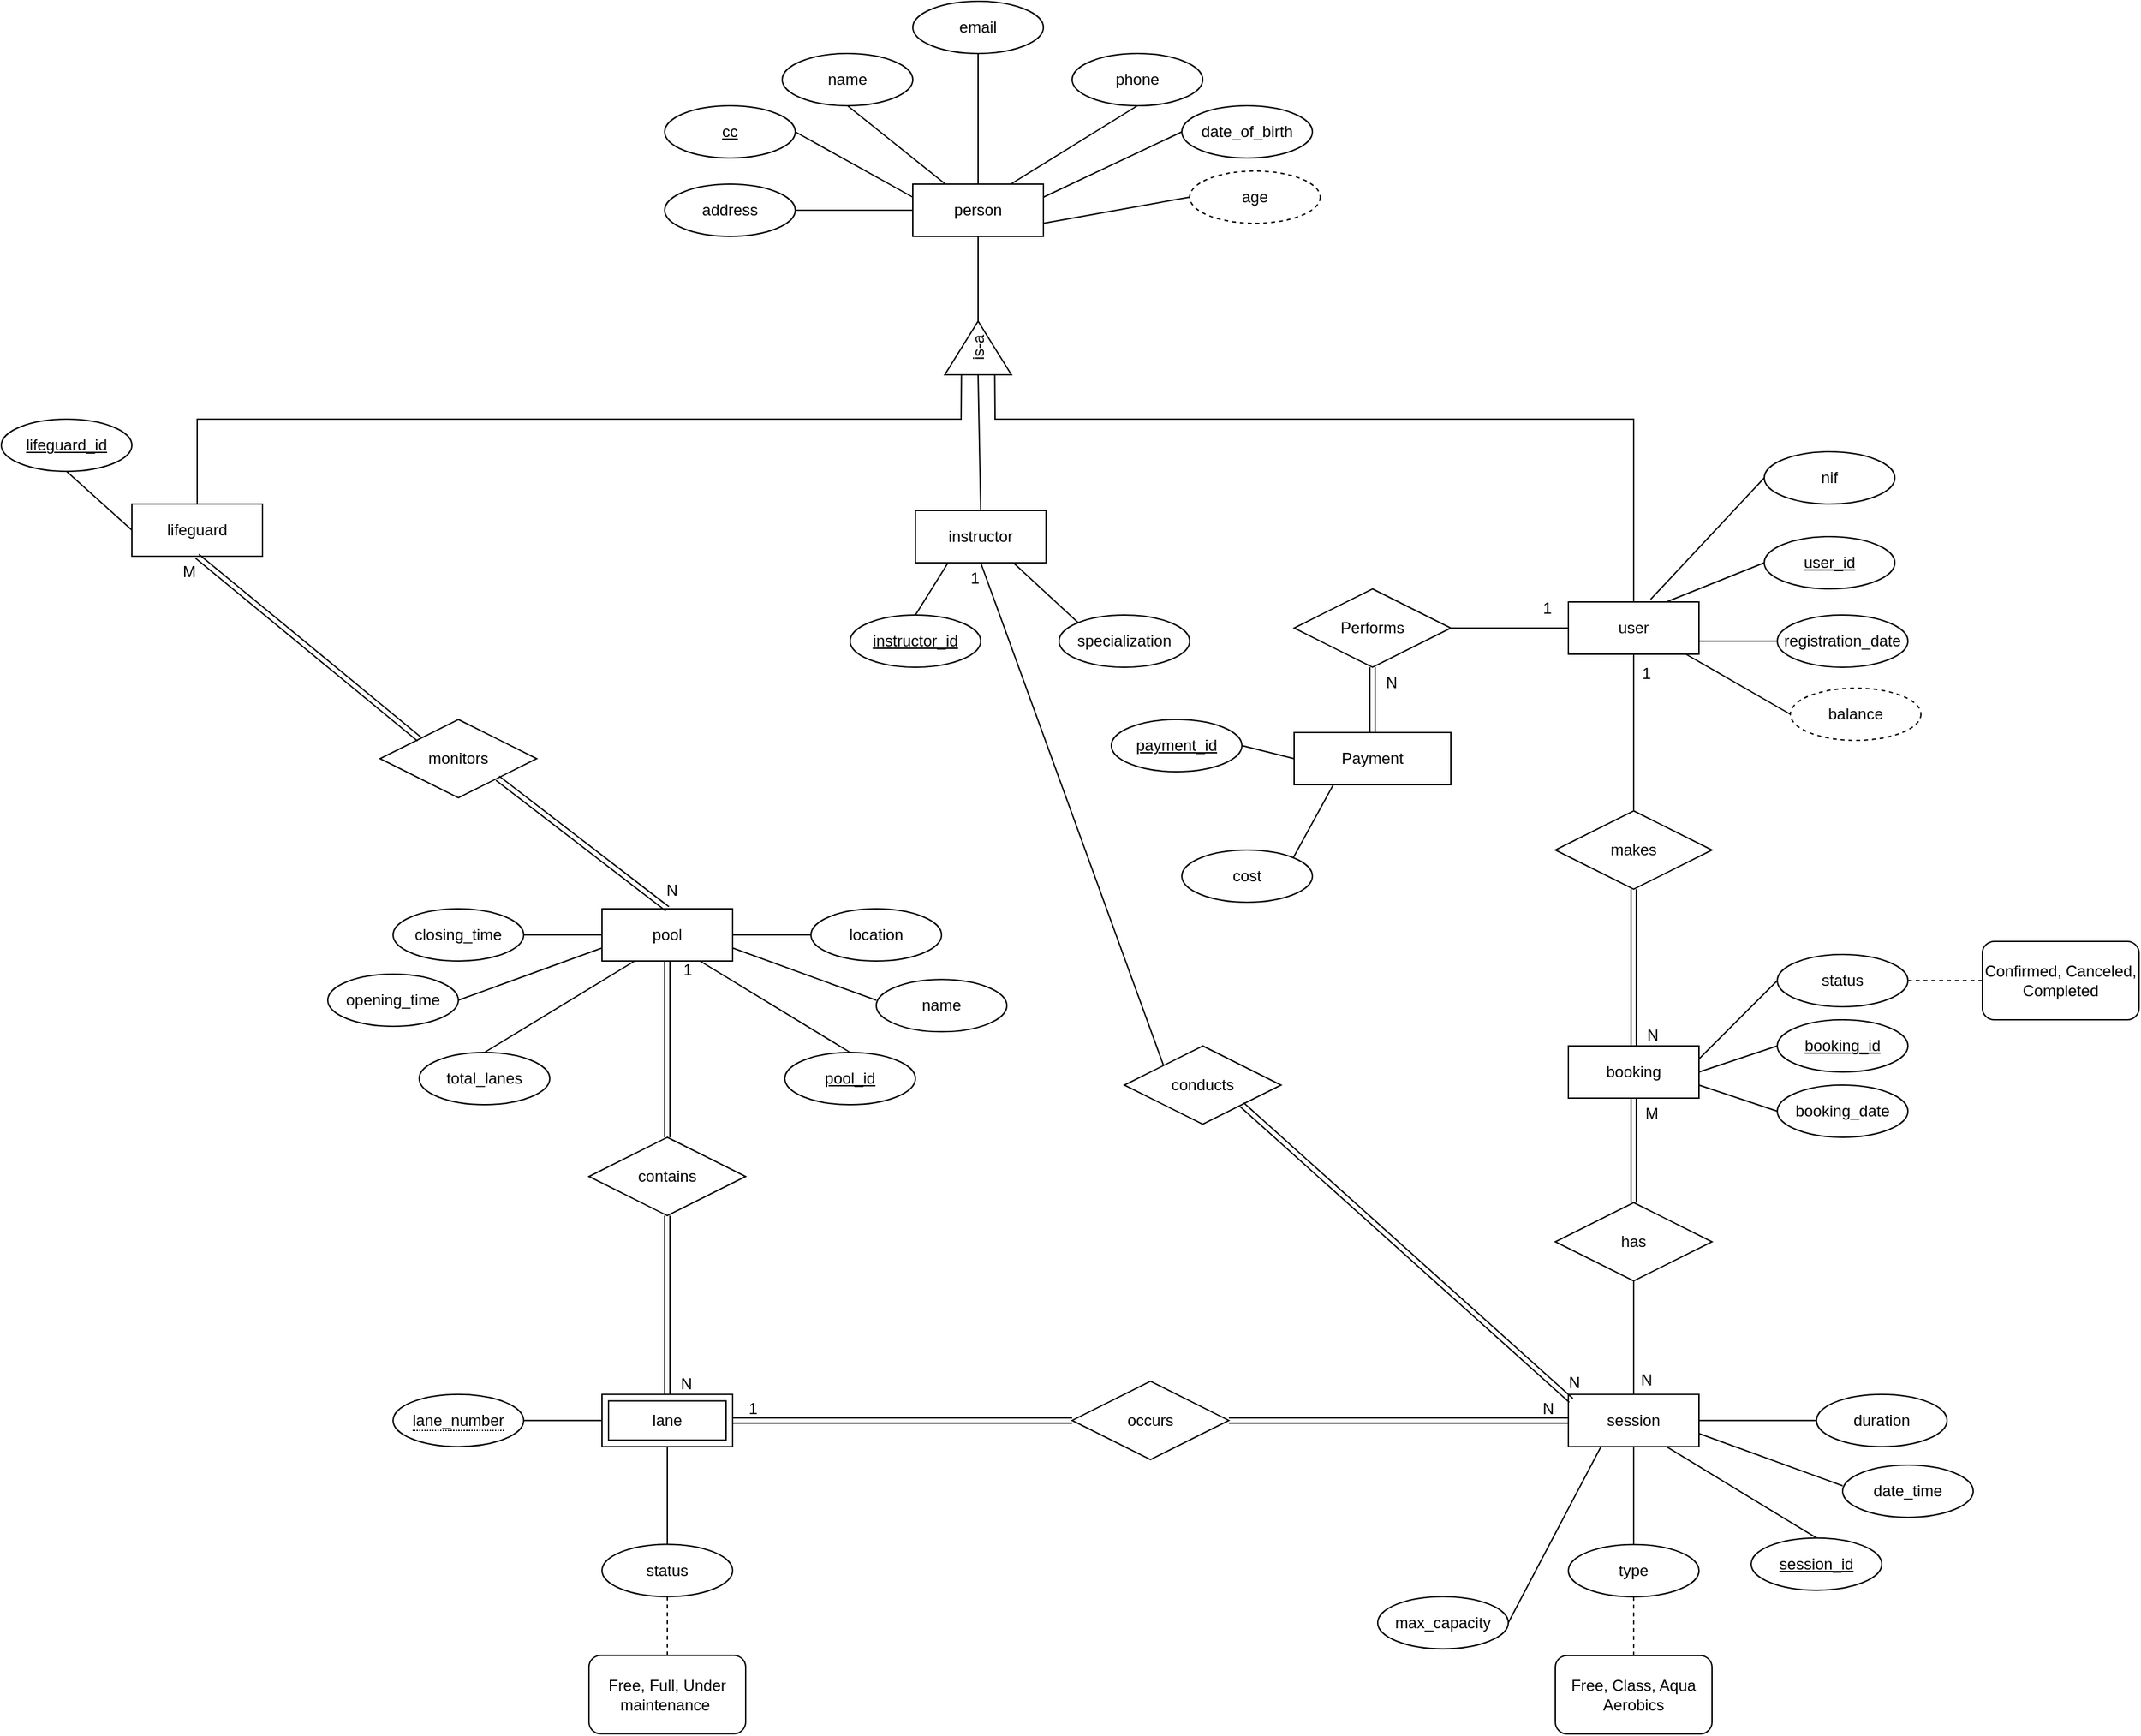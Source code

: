 <mxfile version="26.2.4">
  <diagram name="Page-1" id="Q00dSQYoOIo-OqPkkaeh">
    <mxGraphModel dx="1935" dy="1787" grid="1" gridSize="10" guides="1" tooltips="1" connect="1" arrows="1" fold="1" page="1" pageScale="1" pageWidth="827" pageHeight="1169" math="0" shadow="0">
      <root>
        <mxCell id="0" />
        <mxCell id="1" parent="0" />
        <mxCell id="Ih_CoEJuA9EiDlVNxRPU-4" value="balance" style="ellipse;whiteSpace=wrap;html=1;align=center;dashed=1;" parent="1" vertex="1">
          <mxGeometry x="680" y="246" width="100" height="40" as="geometry" />
        </mxCell>
        <mxCell id="9OvoRHuQcotsG7hngp5x-1" value="user" style="whiteSpace=wrap;html=1;align=center;" parent="1" vertex="1">
          <mxGeometry x="510" y="180" width="100" height="40" as="geometry" />
        </mxCell>
        <mxCell id="9OvoRHuQcotsG7hngp5x-2" value="user_id" style="ellipse;whiteSpace=wrap;html=1;align=center;fontStyle=4;" parent="1" vertex="1">
          <mxGeometry x="660" y="130" width="100" height="40" as="geometry" />
        </mxCell>
        <mxCell id="9OvoRHuQcotsG7hngp5x-9" value="registration_date" style="ellipse;whiteSpace=wrap;html=1;align=center;" parent="1" vertex="1">
          <mxGeometry x="670" y="190" width="100" height="40" as="geometry" />
        </mxCell>
        <mxCell id="9OvoRHuQcotsG7hngp5x-15" value="" style="endArrow=none;html=1;rounded=0;exitX=1;exitY=0.75;exitDx=0;exitDy=0;entryX=0;entryY=0.5;entryDx=0;entryDy=0;" parent="1" source="9OvoRHuQcotsG7hngp5x-1" target="9OvoRHuQcotsG7hngp5x-9" edge="1">
          <mxGeometry width="50" height="50" relative="1" as="geometry">
            <mxPoint x="650" y="240" as="sourcePoint" />
            <mxPoint x="680" y="230" as="targetPoint" />
          </mxGeometry>
        </mxCell>
        <mxCell id="9OvoRHuQcotsG7hngp5x-18" value="" style="endArrow=none;html=1;rounded=0;entryX=0;entryY=0.5;entryDx=0;entryDy=0;exitX=0.75;exitY=0;exitDx=0;exitDy=0;" parent="1" source="9OvoRHuQcotsG7hngp5x-1" target="9OvoRHuQcotsG7hngp5x-2" edge="1">
          <mxGeometry width="50" height="50" relative="1" as="geometry">
            <mxPoint x="510" y="215" as="sourcePoint" />
            <mxPoint x="710" y="260" as="targetPoint" />
          </mxGeometry>
        </mxCell>
        <mxCell id="9OvoRHuQcotsG7hngp5x-20" value="session" style="whiteSpace=wrap;html=1;align=center;" parent="1" vertex="1">
          <mxGeometry x="510" y="786.86" width="100" height="40" as="geometry" />
        </mxCell>
        <mxCell id="9OvoRHuQcotsG7hngp5x-21" value="date_time" style="ellipse;whiteSpace=wrap;html=1;align=center;" parent="1" vertex="1">
          <mxGeometry x="720" y="841" width="100" height="40" as="geometry" />
        </mxCell>
        <mxCell id="9OvoRHuQcotsG7hngp5x-22" value="session_id" style="ellipse;whiteSpace=wrap;html=1;align=center;fontStyle=4;" parent="1" vertex="1">
          <mxGeometry x="650" y="896.86" width="100" height="40" as="geometry" />
        </mxCell>
        <mxCell id="9OvoRHuQcotsG7hngp5x-23" value="type" style="ellipse;whiteSpace=wrap;html=1;align=center;" parent="1" vertex="1">
          <mxGeometry x="510" y="901.86" width="100" height="40" as="geometry" />
        </mxCell>
        <mxCell id="9OvoRHuQcotsG7hngp5x-24" value="" style="endArrow=none;dashed=1;html=1;rounded=0;exitX=0.5;exitY=1;exitDx=0;exitDy=0;entryX=0.5;entryY=0;entryDx=0;entryDy=0;" parent="1" source="9OvoRHuQcotsG7hngp5x-23" target="9OvoRHuQcotsG7hngp5x-25" edge="1">
          <mxGeometry width="50" height="50" relative="1" as="geometry">
            <mxPoint x="780" y="676.86" as="sourcePoint" />
            <mxPoint x="690" y="906.86" as="targetPoint" />
          </mxGeometry>
        </mxCell>
        <mxCell id="9OvoRHuQcotsG7hngp5x-25" value="Free, Class, Aqua Aerobics" style="rounded=1;whiteSpace=wrap;html=1;" parent="1" vertex="1">
          <mxGeometry x="500" y="986.86" width="120" height="60" as="geometry" />
        </mxCell>
        <mxCell id="9OvoRHuQcotsG7hngp5x-26" value="max_capacity" style="ellipse;whiteSpace=wrap;html=1;align=center;" parent="1" vertex="1">
          <mxGeometry x="364" y="941.72" width="100" height="40" as="geometry" />
        </mxCell>
        <mxCell id="9OvoRHuQcotsG7hngp5x-32" value="" style="endArrow=none;html=1;rounded=0;exitX=0;exitY=0.5;exitDx=0;exitDy=0;entryX=1;entryY=0.75;entryDx=0;entryDy=0;" parent="1" target="9OvoRHuQcotsG7hngp5x-20" edge="1">
          <mxGeometry width="50" height="50" relative="1" as="geometry">
            <mxPoint x="720" y="856.86" as="sourcePoint" />
            <mxPoint x="640" y="806.86" as="targetPoint" />
          </mxGeometry>
        </mxCell>
        <mxCell id="9OvoRHuQcotsG7hngp5x-33" value="" style="endArrow=none;html=1;rounded=0;exitX=0.5;exitY=0;exitDx=0;exitDy=0;entryX=0.75;entryY=1;entryDx=0;entryDy=0;" parent="1" source="9OvoRHuQcotsG7hngp5x-22" target="9OvoRHuQcotsG7hngp5x-20" edge="1">
          <mxGeometry width="50" height="50" relative="1" as="geometry">
            <mxPoint x="680" y="776.86" as="sourcePoint" />
            <mxPoint x="615" y="816.86" as="targetPoint" />
          </mxGeometry>
        </mxCell>
        <mxCell id="9OvoRHuQcotsG7hngp5x-34" value="" style="endArrow=none;html=1;rounded=0;exitX=0.5;exitY=0;exitDx=0;exitDy=0;entryX=0.5;entryY=1;entryDx=0;entryDy=0;" parent="1" source="9OvoRHuQcotsG7hngp5x-23" target="9OvoRHuQcotsG7hngp5x-20" edge="1">
          <mxGeometry width="50" height="50" relative="1" as="geometry">
            <mxPoint x="690" y="786.86" as="sourcePoint" />
            <mxPoint x="625" y="826.86" as="targetPoint" />
          </mxGeometry>
        </mxCell>
        <mxCell id="9OvoRHuQcotsG7hngp5x-35" value="" style="endArrow=none;html=1;rounded=0;exitX=1;exitY=0.5;exitDx=0;exitDy=0;entryX=0.25;entryY=1;entryDx=0;entryDy=0;" parent="1" source="9OvoRHuQcotsG7hngp5x-26" target="9OvoRHuQcotsG7hngp5x-20" edge="1">
          <mxGeometry width="50" height="50" relative="1" as="geometry">
            <mxPoint x="700" y="796.86" as="sourcePoint" />
            <mxPoint x="530" y="820" as="targetPoint" />
          </mxGeometry>
        </mxCell>
        <mxCell id="9OvoRHuQcotsG7hngp5x-40" value="duration" style="ellipse;whiteSpace=wrap;html=1;align=center;" parent="1" vertex="1">
          <mxGeometry x="700" y="786.86" width="100" height="40" as="geometry" />
        </mxCell>
        <mxCell id="9OvoRHuQcotsG7hngp5x-42" value="" style="endArrow=none;html=1;rounded=0;exitX=1;exitY=0.5;exitDx=0;exitDy=0;entryX=0;entryY=0.5;entryDx=0;entryDy=0;" parent="1" source="9OvoRHuQcotsG7hngp5x-20" target="9OvoRHuQcotsG7hngp5x-40" edge="1">
          <mxGeometry width="50" height="50" relative="1" as="geometry">
            <mxPoint x="680" y="956.86" as="sourcePoint" />
            <mxPoint x="435.355" y="751.002" as="targetPoint" />
          </mxGeometry>
        </mxCell>
        <mxCell id="9OvoRHuQcotsG7hngp5x-43" value="has" style="shape=rhombus;perimeter=rhombusPerimeter;whiteSpace=wrap;html=1;align=center;" parent="1" vertex="1">
          <mxGeometry x="500" y="640" width="120" height="60" as="geometry" />
        </mxCell>
        <mxCell id="9OvoRHuQcotsG7hngp5x-51" value="N" style="text;strokeColor=none;align=center;fillColor=none;html=1;verticalAlign=middle;whiteSpace=wrap;rounded=0;" parent="1" vertex="1">
          <mxGeometry x="540" y="761" width="60" height="30" as="geometry" />
        </mxCell>
        <mxCell id="9OvoRHuQcotsG7hngp5x-53" value="booking" style="whiteSpace=wrap;html=1;align=center;" parent="1" vertex="1">
          <mxGeometry x="510" y="520" width="100" height="40" as="geometry" />
        </mxCell>
        <mxCell id="9OvoRHuQcotsG7hngp5x-54" value="booking_id" style="ellipse;whiteSpace=wrap;html=1;align=center;fontStyle=4;" parent="1" vertex="1">
          <mxGeometry x="670" y="500" width="100" height="40" as="geometry" />
        </mxCell>
        <mxCell id="9OvoRHuQcotsG7hngp5x-55" value="status" style="ellipse;whiteSpace=wrap;html=1;align=center;" parent="1" vertex="1">
          <mxGeometry x="670" y="450" width="100" height="40" as="geometry" />
        </mxCell>
        <mxCell id="9OvoRHuQcotsG7hngp5x-60" value="booking_date" style="ellipse;whiteSpace=wrap;html=1;align=center;" parent="1" vertex="1">
          <mxGeometry x="670" y="550" width="100" height="40" as="geometry" />
        </mxCell>
        <mxCell id="9OvoRHuQcotsG7hngp5x-67" value="" style="endArrow=none;html=1;rounded=0;exitX=1;exitY=0.25;exitDx=0;exitDy=0;entryX=0;entryY=0.5;entryDx=0;entryDy=0;" parent="1" source="9OvoRHuQcotsG7hngp5x-53" target="9OvoRHuQcotsG7hngp5x-55" edge="1">
          <mxGeometry width="50" height="50" relative="1" as="geometry">
            <mxPoint x="660" y="590" as="sourcePoint" />
            <mxPoint x="690" y="580" as="targetPoint" />
          </mxGeometry>
        </mxCell>
        <mxCell id="9OvoRHuQcotsG7hngp5x-68" value="" style="endArrow=none;html=1;rounded=0;exitX=1;exitY=0.75;exitDx=0;exitDy=0;entryX=0;entryY=0.5;entryDx=0;entryDy=0;" parent="1" source="9OvoRHuQcotsG7hngp5x-53" target="9OvoRHuQcotsG7hngp5x-60" edge="1">
          <mxGeometry width="50" height="50" relative="1" as="geometry">
            <mxPoint x="670" y="600" as="sourcePoint" />
            <mxPoint x="700" y="590" as="targetPoint" />
          </mxGeometry>
        </mxCell>
        <mxCell id="9OvoRHuQcotsG7hngp5x-69" value="" style="endArrow=none;html=1;rounded=0;entryX=0;entryY=0.5;entryDx=0;entryDy=0;exitX=1;exitY=0.5;exitDx=0;exitDy=0;" parent="1" source="9OvoRHuQcotsG7hngp5x-53" target="9OvoRHuQcotsG7hngp5x-54" edge="1">
          <mxGeometry width="50" height="50" relative="1" as="geometry">
            <mxPoint x="610" y="530" as="sourcePoint" />
            <mxPoint x="710" y="600" as="targetPoint" />
          </mxGeometry>
        </mxCell>
        <mxCell id="9OvoRHuQcotsG7hngp5x-72" value="makes" style="shape=rhombus;perimeter=rhombusPerimeter;whiteSpace=wrap;html=1;align=center;" parent="1" vertex="1">
          <mxGeometry x="500" y="340" width="120" height="60" as="geometry" />
        </mxCell>
        <mxCell id="9OvoRHuQcotsG7hngp5x-74" value="" style="endArrow=none;html=1;rounded=0;entryX=0.5;entryY=1;entryDx=0;entryDy=0;exitX=0.5;exitY=0;exitDx=0;exitDy=0;" parent="1" source="9OvoRHuQcotsG7hngp5x-72" target="9OvoRHuQcotsG7hngp5x-1" edge="1">
          <mxGeometry relative="1" as="geometry">
            <mxPoint x="580" y="330" as="sourcePoint" />
            <mxPoint x="559.58" y="220" as="targetPoint" />
          </mxGeometry>
        </mxCell>
        <mxCell id="9OvoRHuQcotsG7hngp5x-78" value="" style="shape=link;html=1;rounded=0;entryX=0.5;entryY=0;entryDx=0;entryDy=0;exitX=0.5;exitY=1;exitDx=0;exitDy=0;" parent="1" source="9OvoRHuQcotsG7hngp5x-72" target="9OvoRHuQcotsG7hngp5x-53" edge="1">
          <mxGeometry relative="1" as="geometry">
            <mxPoint x="460" y="330" as="sourcePoint" />
            <mxPoint x="620" y="330" as="targetPoint" />
          </mxGeometry>
        </mxCell>
        <mxCell id="9OvoRHuQcotsG7hngp5x-79" value="N" style="resizable=0;html=1;whiteSpace=wrap;align=right;verticalAlign=bottom;" parent="9OvoRHuQcotsG7hngp5x-78" connectable="0" vertex="1">
          <mxGeometry x="1" relative="1" as="geometry">
            <mxPoint x="20" as="offset" />
          </mxGeometry>
        </mxCell>
        <mxCell id="9OvoRHuQcotsG7hngp5x-80" value="" style="resizable=0;html=1;whiteSpace=wrap;align=right;verticalAlign=bottom;direction=south;" parent="1" connectable="0" vertex="1">
          <mxGeometry x="580" y="490" as="geometry">
            <mxPoint x="-7" y="-254" as="offset" />
          </mxGeometry>
        </mxCell>
        <mxCell id="9OvoRHuQcotsG7hngp5x-81" value="" style="endArrow=none;html=1;rounded=0;entryX=0.5;entryY=1;entryDx=0;entryDy=0;exitX=0.5;exitY=0;exitDx=0;exitDy=0;" parent="1" source="9OvoRHuQcotsG7hngp5x-20" target="9OvoRHuQcotsG7hngp5x-43" edge="1">
          <mxGeometry relative="1" as="geometry">
            <mxPoint x="560" y="781" as="sourcePoint" />
            <mxPoint x="580" y="710" as="targetPoint" />
          </mxGeometry>
        </mxCell>
        <mxCell id="9OvoRHuQcotsG7hngp5x-82" value="1" style="text;strokeColor=none;align=center;fillColor=none;html=1;verticalAlign=middle;whiteSpace=wrap;rounded=0;" parent="1" vertex="1">
          <mxGeometry x="540" y="220" width="60" height="30" as="geometry" />
        </mxCell>
        <mxCell id="9OvoRHuQcotsG7hngp5x-85" value="" style="shape=link;html=1;rounded=0;entryX=0.5;entryY=1;entryDx=0;entryDy=0;exitX=0.5;exitY=0;exitDx=0;exitDy=0;" parent="1" source="9OvoRHuQcotsG7hngp5x-43" target="9OvoRHuQcotsG7hngp5x-53" edge="1">
          <mxGeometry relative="1" as="geometry">
            <mxPoint x="460" y="600" as="sourcePoint" />
            <mxPoint x="620" y="600" as="targetPoint" />
          </mxGeometry>
        </mxCell>
        <mxCell id="9OvoRHuQcotsG7hngp5x-86" value="M" style="resizable=0;html=1;whiteSpace=wrap;align=right;verticalAlign=bottom;" parent="9OvoRHuQcotsG7hngp5x-85" connectable="0" vertex="1">
          <mxGeometry x="1" relative="1" as="geometry">
            <mxPoint x="20" y="20" as="offset" />
          </mxGeometry>
        </mxCell>
        <mxCell id="9OvoRHuQcotsG7hngp5x-87" value="pool" style="whiteSpace=wrap;html=1;align=center;" parent="1" vertex="1">
          <mxGeometry x="-230" y="415" width="100" height="40" as="geometry" />
        </mxCell>
        <mxCell id="9OvoRHuQcotsG7hngp5x-88" value="name" style="ellipse;whiteSpace=wrap;html=1;align=center;" parent="1" vertex="1">
          <mxGeometry x="-20" y="469.14" width="100" height="40" as="geometry" />
        </mxCell>
        <mxCell id="9OvoRHuQcotsG7hngp5x-89" value="pool_id" style="ellipse;whiteSpace=wrap;html=1;align=center;fontStyle=4;" parent="1" vertex="1">
          <mxGeometry x="-90" y="525" width="100" height="40" as="geometry" />
        </mxCell>
        <mxCell id="9OvoRHuQcotsG7hngp5x-93" value="total_lanes" style="ellipse;whiteSpace=wrap;html=1;align=center;" parent="1" vertex="1">
          <mxGeometry x="-370" y="525" width="100" height="40" as="geometry" />
        </mxCell>
        <mxCell id="9OvoRHuQcotsG7hngp5x-94" value="opening_time" style="ellipse;whiteSpace=wrap;html=1;align=center;" parent="1" vertex="1">
          <mxGeometry x="-440" y="465" width="100" height="40" as="geometry" />
        </mxCell>
        <mxCell id="9OvoRHuQcotsG7hngp5x-95" value="closing_time" style="ellipse;whiteSpace=wrap;html=1;align=center;" parent="1" vertex="1">
          <mxGeometry x="-390" y="415" width="100" height="40" as="geometry" />
        </mxCell>
        <mxCell id="9OvoRHuQcotsG7hngp5x-96" value="location" style="ellipse;whiteSpace=wrap;html=1;align=center;" parent="1" vertex="1">
          <mxGeometry x="-70" y="415" width="100" height="40" as="geometry" />
        </mxCell>
        <mxCell id="9OvoRHuQcotsG7hngp5x-97" value="" style="endArrow=none;html=1;rounded=0;exitX=0;exitY=0.5;exitDx=0;exitDy=0;entryX=1;entryY=0.5;entryDx=0;entryDy=0;" parent="1" source="9OvoRHuQcotsG7hngp5x-96" target="9OvoRHuQcotsG7hngp5x-87" edge="1">
          <mxGeometry width="50" height="50" relative="1" as="geometry">
            <mxPoint x="40" y="405" as="sourcePoint" />
            <mxPoint x="90" y="355" as="targetPoint" />
          </mxGeometry>
        </mxCell>
        <mxCell id="9OvoRHuQcotsG7hngp5x-98" value="" style="endArrow=none;html=1;rounded=0;exitX=1;exitY=0.5;exitDx=0;exitDy=0;entryX=0;entryY=0.5;entryDx=0;entryDy=0;" parent="1" source="9OvoRHuQcotsG7hngp5x-95" target="9OvoRHuQcotsG7hngp5x-87" edge="1">
          <mxGeometry width="50" height="50" relative="1" as="geometry">
            <mxPoint x="-80" y="385" as="sourcePoint" />
            <mxPoint x="-145" y="425" as="targetPoint" />
          </mxGeometry>
        </mxCell>
        <mxCell id="9OvoRHuQcotsG7hngp5x-99" value="" style="endArrow=none;html=1;rounded=0;exitX=0;exitY=0.5;exitDx=0;exitDy=0;entryX=1;entryY=0.75;entryDx=0;entryDy=0;" parent="1" target="9OvoRHuQcotsG7hngp5x-87" edge="1">
          <mxGeometry width="50" height="50" relative="1" as="geometry">
            <mxPoint x="-20" y="485" as="sourcePoint" />
            <mxPoint x="-100" y="435" as="targetPoint" />
          </mxGeometry>
        </mxCell>
        <mxCell id="9OvoRHuQcotsG7hngp5x-100" value="" style="endArrow=none;html=1;rounded=0;exitX=0.5;exitY=0;exitDx=0;exitDy=0;entryX=0.75;entryY=1;entryDx=0;entryDy=0;" parent="1" source="9OvoRHuQcotsG7hngp5x-89" target="9OvoRHuQcotsG7hngp5x-87" edge="1">
          <mxGeometry width="50" height="50" relative="1" as="geometry">
            <mxPoint x="-60" y="405" as="sourcePoint" />
            <mxPoint x="-125" y="445" as="targetPoint" />
          </mxGeometry>
        </mxCell>
        <mxCell id="9OvoRHuQcotsG7hngp5x-102" value="" style="endArrow=none;html=1;rounded=0;exitX=0.5;exitY=0;exitDx=0;exitDy=0;entryX=0.25;entryY=1;entryDx=0;entryDy=0;" parent="1" source="9OvoRHuQcotsG7hngp5x-93" target="9OvoRHuQcotsG7hngp5x-87" edge="1">
          <mxGeometry width="50" height="50" relative="1" as="geometry">
            <mxPoint x="-40" y="425" as="sourcePoint" />
            <mxPoint x="-105" y="465" as="targetPoint" />
          </mxGeometry>
        </mxCell>
        <mxCell id="9OvoRHuQcotsG7hngp5x-103" value="" style="endArrow=none;html=1;rounded=0;exitX=1;exitY=0.5;exitDx=0;exitDy=0;entryX=0;entryY=0.75;entryDx=0;entryDy=0;" parent="1" source="9OvoRHuQcotsG7hngp5x-94" target="9OvoRHuQcotsG7hngp5x-87" edge="1">
          <mxGeometry width="50" height="50" relative="1" as="geometry">
            <mxPoint x="-30" y="435" as="sourcePoint" />
            <mxPoint x="-230" y="455" as="targetPoint" />
          </mxGeometry>
        </mxCell>
        <mxCell id="9OvoRHuQcotsG7hngp5x-115" value="" style="endArrow=none;html=1;rounded=0;entryX=0;entryY=0.5;entryDx=0;entryDy=0;exitX=1;exitY=0.5;exitDx=0;exitDy=0;" parent="1" source="9OvoRHuQcotsG7hngp5x-237" target="9OvoRHuQcotsG7hngp5x-136" edge="1">
          <mxGeometry width="50" height="50" relative="1" as="geometry">
            <mxPoint x="-290" y="806.86" as="sourcePoint" />
            <mxPoint x="-230.0" y="806.86" as="targetPoint" />
          </mxGeometry>
        </mxCell>
        <mxCell id="9OvoRHuQcotsG7hngp5x-122" value="status" style="ellipse;whiteSpace=wrap;html=1;align=center;" parent="1" vertex="1">
          <mxGeometry x="-230" y="901.72" width="100" height="40" as="geometry" />
        </mxCell>
        <mxCell id="9OvoRHuQcotsG7hngp5x-123" value="" style="endArrow=none;dashed=1;html=1;rounded=0;exitX=0.5;exitY=1;exitDx=0;exitDy=0;entryX=0.5;entryY=0;entryDx=0;entryDy=0;" parent="1" source="9OvoRHuQcotsG7hngp5x-122" target="9OvoRHuQcotsG7hngp5x-124" edge="1">
          <mxGeometry width="50" height="50" relative="1" as="geometry">
            <mxPoint x="40" y="676.72" as="sourcePoint" />
            <mxPoint x="-50" y="906.72" as="targetPoint" />
          </mxGeometry>
        </mxCell>
        <mxCell id="9OvoRHuQcotsG7hngp5x-124" value="Free, Full, Under maintenance&amp;nbsp;" style="rounded=1;whiteSpace=wrap;html=1;" parent="1" vertex="1">
          <mxGeometry x="-240" y="986.72" width="120" height="60" as="geometry" />
        </mxCell>
        <mxCell id="9OvoRHuQcotsG7hngp5x-125" value="" style="endArrow=none;html=1;rounded=0;exitX=0.5;exitY=0;exitDx=0;exitDy=0;entryX=0.5;entryY=1;entryDx=0;entryDy=0;" parent="1" source="9OvoRHuQcotsG7hngp5x-122" target="9OvoRHuQcotsG7hngp5x-136" edge="1">
          <mxGeometry width="50" height="50" relative="1" as="geometry">
            <mxPoint x="-50" y="786.72" as="sourcePoint" />
            <mxPoint x="-180" y="826.86" as="targetPoint" />
          </mxGeometry>
        </mxCell>
        <mxCell id="9OvoRHuQcotsG7hngp5x-127" value="occurs" style="shape=rhombus;perimeter=rhombusPerimeter;whiteSpace=wrap;html=1;align=center;" parent="1" vertex="1">
          <mxGeometry x="130" y="776.86" width="120" height="60" as="geometry" />
        </mxCell>
        <mxCell id="9OvoRHuQcotsG7hngp5x-128" value="" style="shape=link;html=1;rounded=0;entryX=0;entryY=0.5;entryDx=0;entryDy=0;exitX=1;exitY=0.5;exitDx=0;exitDy=0;" parent="1" source="9OvoRHuQcotsG7hngp5x-127" target="9OvoRHuQcotsG7hngp5x-20" edge="1">
          <mxGeometry relative="1" as="geometry">
            <mxPoint x="280" y="806.44" as="sourcePoint" />
            <mxPoint x="440" y="806.44" as="targetPoint" />
          </mxGeometry>
        </mxCell>
        <mxCell id="9OvoRHuQcotsG7hngp5x-129" value="N" style="resizable=0;html=1;whiteSpace=wrap;align=right;verticalAlign=bottom;" parent="9OvoRHuQcotsG7hngp5x-128" connectable="0" vertex="1">
          <mxGeometry x="1" relative="1" as="geometry">
            <mxPoint x="-10" as="offset" />
          </mxGeometry>
        </mxCell>
        <mxCell id="9OvoRHuQcotsG7hngp5x-133" value="" style="shape=link;html=1;rounded=0;exitX=0;exitY=0.5;exitDx=0;exitDy=0;entryX=1;entryY=0.5;entryDx=0;entryDy=0;" parent="1" source="9OvoRHuQcotsG7hngp5x-127" target="9OvoRHuQcotsG7hngp5x-136" edge="1">
          <mxGeometry relative="1" as="geometry">
            <mxPoint x="130" y="760" as="sourcePoint" />
            <mxPoint x="-130" y="807" as="targetPoint" />
          </mxGeometry>
        </mxCell>
        <mxCell id="9OvoRHuQcotsG7hngp5x-134" value="1" style="resizable=0;html=1;whiteSpace=wrap;align=right;verticalAlign=bottom;" parent="9OvoRHuQcotsG7hngp5x-133" connectable="0" vertex="1">
          <mxGeometry x="1" relative="1" as="geometry">
            <mxPoint x="20" as="offset" />
          </mxGeometry>
        </mxCell>
        <mxCell id="9OvoRHuQcotsG7hngp5x-135" value="contains" style="shape=rhombus;perimeter=rhombusPerimeter;whiteSpace=wrap;html=1;align=center;" parent="1" vertex="1">
          <mxGeometry x="-240" y="590" width="120" height="60" as="geometry" />
        </mxCell>
        <mxCell id="9OvoRHuQcotsG7hngp5x-136" value="lane" style="shape=ext;margin=3;double=1;whiteSpace=wrap;html=1;align=center;" parent="1" vertex="1">
          <mxGeometry x="-230" y="786.86" width="100" height="40" as="geometry" />
        </mxCell>
        <mxCell id="9OvoRHuQcotsG7hngp5x-139" value="" style="shape=link;html=1;rounded=0;entryX=0.5;entryY=0;entryDx=0;entryDy=0;exitX=0.5;exitY=1;exitDx=0;exitDy=0;" parent="1" source="9OvoRHuQcotsG7hngp5x-135" target="9OvoRHuQcotsG7hngp5x-136" edge="1">
          <mxGeometry relative="1" as="geometry">
            <mxPoint x="-180" y="660" as="sourcePoint" />
            <mxPoint x="-20" y="660" as="targetPoint" />
          </mxGeometry>
        </mxCell>
        <mxCell id="9OvoRHuQcotsG7hngp5x-140" value="N" style="resizable=0;html=1;whiteSpace=wrap;align=right;verticalAlign=bottom;" parent="9OvoRHuQcotsG7hngp5x-139" connectable="0" vertex="1">
          <mxGeometry x="1" relative="1" as="geometry">
            <mxPoint x="20" as="offset" />
          </mxGeometry>
        </mxCell>
        <mxCell id="9OvoRHuQcotsG7hngp5x-143" value="" style="shape=link;html=1;rounded=0;exitX=0.5;exitY=0;exitDx=0;exitDy=0;entryX=0.5;entryY=1;entryDx=0;entryDy=0;" parent="1" source="9OvoRHuQcotsG7hngp5x-135" target="9OvoRHuQcotsG7hngp5x-87" edge="1">
          <mxGeometry relative="1" as="geometry">
            <mxPoint x="-180" y="660" as="sourcePoint" />
            <mxPoint x="-20" y="660" as="targetPoint" />
          </mxGeometry>
        </mxCell>
        <mxCell id="9OvoRHuQcotsG7hngp5x-144" value="1" style="resizable=0;html=1;whiteSpace=wrap;align=right;verticalAlign=bottom;" parent="9OvoRHuQcotsG7hngp5x-143" connectable="0" vertex="1">
          <mxGeometry x="1" relative="1" as="geometry">
            <mxPoint x="20" y="15" as="offset" />
          </mxGeometry>
        </mxCell>
        <mxCell id="9OvoRHuQcotsG7hngp5x-163" value="instructor" style="whiteSpace=wrap;html=1;align=center;" parent="1" vertex="1">
          <mxGeometry x="10" y="110" width="100" height="40" as="geometry" />
        </mxCell>
        <mxCell id="9OvoRHuQcotsG7hngp5x-164" value="instructor_id" style="ellipse;whiteSpace=wrap;html=1;align=center;fontStyle=4;" parent="1" vertex="1">
          <mxGeometry x="-40" y="190" width="100" height="40" as="geometry" />
        </mxCell>
        <mxCell id="9OvoRHuQcotsG7hngp5x-171" value="specialization" style="ellipse;whiteSpace=wrap;html=1;align=center;" parent="1" vertex="1">
          <mxGeometry x="120" y="190" width="100" height="40" as="geometry" />
        </mxCell>
        <mxCell id="9OvoRHuQcotsG7hngp5x-176" value="" style="endArrow=none;html=1;rounded=0;exitX=0.75;exitY=1;exitDx=0;exitDy=0;entryX=0;entryY=0;entryDx=0;entryDy=0;" parent="1" source="9OvoRHuQcotsG7hngp5x-163" target="9OvoRHuQcotsG7hngp5x-171" edge="1">
          <mxGeometry width="50" height="50" relative="1" as="geometry">
            <mxPoint x="60" y="150" as="sourcePoint" />
            <mxPoint x="210" y="230" as="targetPoint" />
          </mxGeometry>
        </mxCell>
        <mxCell id="9OvoRHuQcotsG7hngp5x-179" value="" style="endArrow=none;html=1;rounded=0;entryX=0.5;entryY=0;entryDx=0;entryDy=0;exitX=0.25;exitY=1;exitDx=0;exitDy=0;" parent="1" source="9OvoRHuQcotsG7hngp5x-163" target="9OvoRHuQcotsG7hngp5x-164" edge="1">
          <mxGeometry width="50" height="50" relative="1" as="geometry">
            <mxPoint x="10" y="145" as="sourcePoint" />
            <mxPoint x="210" y="190" as="targetPoint" />
          </mxGeometry>
        </mxCell>
        <mxCell id="9OvoRHuQcotsG7hngp5x-181" value="conducts" style="shape=rhombus;perimeter=rhombusPerimeter;whiteSpace=wrap;html=1;align=center;" parent="1" vertex="1">
          <mxGeometry x="170" y="520" width="120" height="60" as="geometry" />
        </mxCell>
        <mxCell id="9OvoRHuQcotsG7hngp5x-182" value="" style="shape=link;html=1;rounded=0;entryX=0.021;entryY=0.116;entryDx=0;entryDy=0;exitX=1;exitY=1;exitDx=0;exitDy=0;entryPerimeter=0;" parent="1" source="9OvoRHuQcotsG7hngp5x-181" target="9OvoRHuQcotsG7hngp5x-20" edge="1">
          <mxGeometry relative="1" as="geometry">
            <mxPoint x="140" y="1040" as="sourcePoint" />
            <mxPoint x="300" y="1040" as="targetPoint" />
          </mxGeometry>
        </mxCell>
        <mxCell id="9OvoRHuQcotsG7hngp5x-183" value="N" style="resizable=0;html=1;whiteSpace=wrap;align=right;verticalAlign=bottom;" parent="9OvoRHuQcotsG7hngp5x-182" connectable="0" vertex="1">
          <mxGeometry x="1" relative="1" as="geometry">
            <mxPoint x="8" y="-5" as="offset" />
          </mxGeometry>
        </mxCell>
        <mxCell id="9OvoRHuQcotsG7hngp5x-188" value="lifeguard" style="whiteSpace=wrap;html=1;align=center;" parent="1" vertex="1">
          <mxGeometry x="-590" y="105" width="100" height="40" as="geometry" />
        </mxCell>
        <mxCell id="9OvoRHuQcotsG7hngp5x-189" value="lifeguard_id" style="ellipse;whiteSpace=wrap;html=1;align=center;fontStyle=4;" parent="1" vertex="1">
          <mxGeometry x="-690" y="40" width="100" height="40" as="geometry" />
        </mxCell>
        <mxCell id="9OvoRHuQcotsG7hngp5x-202" value="" style="endArrow=none;html=1;rounded=0;entryX=0.5;entryY=1;entryDx=0;entryDy=0;exitX=0;exitY=0.5;exitDx=0;exitDy=0;" parent="1" source="9OvoRHuQcotsG7hngp5x-188" target="9OvoRHuQcotsG7hngp5x-189" edge="1">
          <mxGeometry width="50" height="50" relative="1" as="geometry">
            <mxPoint x="-610" y="140" as="sourcePoint" />
            <mxPoint x="-390" y="185" as="targetPoint" />
          </mxGeometry>
        </mxCell>
        <mxCell id="9OvoRHuQcotsG7hngp5x-204" value="monitors" style="shape=rhombus;perimeter=rhombusPerimeter;whiteSpace=wrap;html=1;align=center;" parent="1" vertex="1">
          <mxGeometry x="-400" y="270" width="120" height="60" as="geometry" />
        </mxCell>
        <mxCell id="9OvoRHuQcotsG7hngp5x-208" value="" style="shape=link;html=1;rounded=0;entryX=0.5;entryY=0;entryDx=0;entryDy=0;exitX=1;exitY=1;exitDx=0;exitDy=0;" parent="1" source="9OvoRHuQcotsG7hngp5x-204" target="9OvoRHuQcotsG7hngp5x-87" edge="1">
          <mxGeometry relative="1" as="geometry">
            <mxPoint x="-220" y="310" as="sourcePoint" />
            <mxPoint x="-180" y="400" as="targetPoint" />
          </mxGeometry>
        </mxCell>
        <mxCell id="9OvoRHuQcotsG7hngp5x-209" value="N" style="resizable=0;html=1;whiteSpace=wrap;align=right;verticalAlign=bottom;" parent="9OvoRHuQcotsG7hngp5x-208" connectable="0" vertex="1">
          <mxGeometry x="1" relative="1" as="geometry">
            <mxPoint x="10" y="-5" as="offset" />
          </mxGeometry>
        </mxCell>
        <mxCell id="9OvoRHuQcotsG7hngp5x-210" value="" style="shape=link;html=1;rounded=0;entryX=0.5;entryY=1;entryDx=0;entryDy=0;exitX=0;exitY=0;exitDx=0;exitDy=0;" parent="1" source="9OvoRHuQcotsG7hngp5x-204" target="9OvoRHuQcotsG7hngp5x-188" edge="1">
          <mxGeometry relative="1" as="geometry">
            <mxPoint x="-530" y="215" as="sourcePoint" />
            <mxPoint x="-400" y="315" as="targetPoint" />
          </mxGeometry>
        </mxCell>
        <mxCell id="9OvoRHuQcotsG7hngp5x-211" value="M" style="resizable=0;html=1;whiteSpace=wrap;align=right;verticalAlign=bottom;" parent="9OvoRHuQcotsG7hngp5x-210" connectable="0" vertex="1">
          <mxGeometry x="1" relative="1" as="geometry">
            <mxPoint y="20" as="offset" />
          </mxGeometry>
        </mxCell>
        <mxCell id="9OvoRHuQcotsG7hngp5x-212" value="person" style="whiteSpace=wrap;html=1;align=center;" parent="1" vertex="1">
          <mxGeometry x="8" y="-140" width="100" height="40" as="geometry" />
        </mxCell>
        <mxCell id="9OvoRHuQcotsG7hngp5x-213" value="cc" style="ellipse;whiteSpace=wrap;html=1;align=center;fontStyle=4;" parent="1" vertex="1">
          <mxGeometry x="-182" y="-200" width="100" height="40" as="geometry" />
        </mxCell>
        <mxCell id="9OvoRHuQcotsG7hngp5x-214" value="name" style="ellipse;whiteSpace=wrap;html=1;align=center;" parent="1" vertex="1">
          <mxGeometry x="-92" y="-240" width="100" height="40" as="geometry" />
        </mxCell>
        <mxCell id="9OvoRHuQcotsG7hngp5x-215" value="email" style="ellipse;whiteSpace=wrap;html=1;align=center;" parent="1" vertex="1">
          <mxGeometry x="8" y="-280" width="100" height="40" as="geometry" />
        </mxCell>
        <mxCell id="9OvoRHuQcotsG7hngp5x-216" value="phone" style="ellipse;whiteSpace=wrap;html=1;align=center;" parent="1" vertex="1">
          <mxGeometry x="130" y="-240" width="100" height="40" as="geometry" />
        </mxCell>
        <mxCell id="9OvoRHuQcotsG7hngp5x-217" value="date_of_birth" style="ellipse;whiteSpace=wrap;html=1;align=center;" parent="1" vertex="1">
          <mxGeometry x="214" y="-200" width="100" height="40" as="geometry" />
        </mxCell>
        <mxCell id="9OvoRHuQcotsG7hngp5x-218" value="age" style="ellipse;whiteSpace=wrap;html=1;align=center;dashed=1;" parent="1" vertex="1">
          <mxGeometry x="220" y="-150" width="100" height="40" as="geometry" />
        </mxCell>
        <mxCell id="9OvoRHuQcotsG7hngp5x-221" value="" style="endArrow=none;html=1;rounded=0;exitX=0.75;exitY=0;exitDx=0;exitDy=0;entryX=0.5;entryY=1;entryDx=0;entryDy=0;" parent="1" source="9OvoRHuQcotsG7hngp5x-212" target="9OvoRHuQcotsG7hngp5x-216" edge="1">
          <mxGeometry width="50" height="50" relative="1" as="geometry">
            <mxPoint x="128" y="-100" as="sourcePoint" />
            <mxPoint x="178" y="-150" as="targetPoint" />
          </mxGeometry>
        </mxCell>
        <mxCell id="9OvoRHuQcotsG7hngp5x-222" value="" style="endArrow=none;html=1;rounded=0;exitX=1;exitY=0.25;exitDx=0;exitDy=0;entryX=0;entryY=0.5;entryDx=0;entryDy=0;" parent="1" source="9OvoRHuQcotsG7hngp5x-212" target="9OvoRHuQcotsG7hngp5x-217" edge="1">
          <mxGeometry width="50" height="50" relative="1" as="geometry">
            <mxPoint x="118" y="-110" as="sourcePoint" />
            <mxPoint x="148" y="-120" as="targetPoint" />
          </mxGeometry>
        </mxCell>
        <mxCell id="9OvoRHuQcotsG7hngp5x-223" value="" style="endArrow=none;html=1;rounded=0;exitX=1;exitY=0.75;exitDx=0;exitDy=0;entryX=0;entryY=0.5;entryDx=0;entryDy=0;" parent="1" source="9OvoRHuQcotsG7hngp5x-212" target="9OvoRHuQcotsG7hngp5x-218" edge="1">
          <mxGeometry width="50" height="50" relative="1" as="geometry">
            <mxPoint x="128" y="-100" as="sourcePoint" />
            <mxPoint x="158" y="-110" as="targetPoint" />
          </mxGeometry>
        </mxCell>
        <mxCell id="9OvoRHuQcotsG7hngp5x-224" value="" style="endArrow=none;html=1;rounded=0;exitX=0.5;exitY=0;exitDx=0;exitDy=0;entryX=0.5;entryY=1;entryDx=0;entryDy=0;" parent="1" source="9OvoRHuQcotsG7hngp5x-212" target="9OvoRHuQcotsG7hngp5x-215" edge="1">
          <mxGeometry width="50" height="50" relative="1" as="geometry">
            <mxPoint x="138" y="-90" as="sourcePoint" />
            <mxPoint x="168" y="-100" as="targetPoint" />
          </mxGeometry>
        </mxCell>
        <mxCell id="9OvoRHuQcotsG7hngp5x-226" value="" style="endArrow=none;html=1;rounded=0;exitX=0.25;exitY=0;exitDx=0;exitDy=0;entryX=0.5;entryY=1;entryDx=0;entryDy=0;" parent="1" source="9OvoRHuQcotsG7hngp5x-212" target="9OvoRHuQcotsG7hngp5x-214" edge="1">
          <mxGeometry width="50" height="50" relative="1" as="geometry">
            <mxPoint x="158" y="-70" as="sourcePoint" />
            <mxPoint x="188" y="-80" as="targetPoint" />
          </mxGeometry>
        </mxCell>
        <mxCell id="9OvoRHuQcotsG7hngp5x-228" value="" style="endArrow=none;html=1;rounded=0;entryX=1;entryY=0.5;entryDx=0;entryDy=0;exitX=0;exitY=0.25;exitDx=0;exitDy=0;" parent="1" source="9OvoRHuQcotsG7hngp5x-212" target="9OvoRHuQcotsG7hngp5x-213" edge="1">
          <mxGeometry width="50" height="50" relative="1" as="geometry">
            <mxPoint x="8" y="-105" as="sourcePoint" />
            <mxPoint x="208" y="-60" as="targetPoint" />
          </mxGeometry>
        </mxCell>
        <mxCell id="9OvoRHuQcotsG7hngp5x-232" value="is-a" style="triangle;whiteSpace=wrap;html=1;rotation=-90;" parent="1" vertex="1">
          <mxGeometry x="37.5" y="-40" width="41" height="51" as="geometry" />
        </mxCell>
        <mxCell id="9OvoRHuQcotsG7hngp5x-233" value="" style="endArrow=none;html=1;rounded=0;exitX=0;exitY=0.5;exitDx=0;exitDy=0;entryX=0.5;entryY=0;entryDx=0;entryDy=0;" parent="1" source="9OvoRHuQcotsG7hngp5x-232" target="9OvoRHuQcotsG7hngp5x-163" edge="1">
          <mxGeometry width="50" height="50" relative="1" as="geometry">
            <mxPoint x="95" y="160" as="sourcePoint" />
            <mxPoint x="145" y="206" as="targetPoint" />
          </mxGeometry>
        </mxCell>
        <mxCell id="9OvoRHuQcotsG7hngp5x-234" value="" style="endArrow=none;html=1;rounded=0;exitX=0;exitY=0.25;exitDx=0;exitDy=0;entryX=0.5;entryY=0;entryDx=0;entryDy=0;" parent="1" source="9OvoRHuQcotsG7hngp5x-232" target="9OvoRHuQcotsG7hngp5x-188" edge="1">
          <mxGeometry width="50" height="50" relative="1" as="geometry">
            <mxPoint x="68" y="16" as="sourcePoint" />
            <mxPoint x="70" y="120" as="targetPoint" />
            <Array as="points">
              <mxPoint x="45" y="40" />
              <mxPoint x="-540" y="40" />
            </Array>
          </mxGeometry>
        </mxCell>
        <mxCell id="9OvoRHuQcotsG7hngp5x-235" value="" style="endArrow=none;html=1;rounded=0;exitX=0;exitY=0.75;exitDx=0;exitDy=0;entryX=0.5;entryY=0;entryDx=0;entryDy=0;" parent="1" source="9OvoRHuQcotsG7hngp5x-232" target="9OvoRHuQcotsG7hngp5x-1" edge="1">
          <mxGeometry width="50" height="50" relative="1" as="geometry">
            <mxPoint x="55" y="16" as="sourcePoint" />
            <mxPoint x="-530" y="115" as="targetPoint" />
            <Array as="points">
              <mxPoint x="71" y="40" />
              <mxPoint x="560" y="40" />
            </Array>
          </mxGeometry>
        </mxCell>
        <mxCell id="9OvoRHuQcotsG7hngp5x-236" value="" style="endArrow=none;html=1;rounded=0;exitX=0.5;exitY=1;exitDx=0;exitDy=0;entryX=1;entryY=0.5;entryDx=0;entryDy=0;" parent="1" source="9OvoRHuQcotsG7hngp5x-212" target="9OvoRHuQcotsG7hngp5x-232" edge="1">
          <mxGeometry width="50" height="50" relative="1" as="geometry">
            <mxPoint x="68" y="16" as="sourcePoint" />
            <mxPoint x="70" y="120" as="targetPoint" />
          </mxGeometry>
        </mxCell>
        <mxCell id="9OvoRHuQcotsG7hngp5x-237" value="&lt;span style=&quot;border-bottom: 1px dotted;&quot;&gt;lane_number&lt;/span&gt;" style="ellipse;whiteSpace=wrap;html=1;align=center;" parent="1" vertex="1">
          <mxGeometry x="-390" y="786.86" width="100" height="40" as="geometry" />
        </mxCell>
        <mxCell id="9OvoRHuQcotsG7hngp5x-238" value="address" style="ellipse;whiteSpace=wrap;html=1;align=center;" parent="1" vertex="1">
          <mxGeometry x="-182" y="-140" width="100" height="40" as="geometry" />
        </mxCell>
        <mxCell id="9OvoRHuQcotsG7hngp5x-239" value="" style="endArrow=none;html=1;rounded=0;exitX=0;exitY=0.5;exitDx=0;exitDy=0;entryX=1;entryY=0.5;entryDx=0;entryDy=0;" parent="1" source="9OvoRHuQcotsG7hngp5x-212" target="9OvoRHuQcotsG7hngp5x-238" edge="1">
          <mxGeometry width="50" height="50" relative="1" as="geometry">
            <mxPoint x="43" y="-130" as="sourcePoint" />
            <mxPoint x="-32" y="-190" as="targetPoint" />
          </mxGeometry>
        </mxCell>
        <mxCell id="9OvoRHuQcotsG7hngp5x-240" value="" style="endArrow=none;dashed=1;html=1;rounded=0;exitX=1;exitY=0.5;exitDx=0;exitDy=0;entryX=0;entryY=0.5;entryDx=0;entryDy=0;" parent="1" source="9OvoRHuQcotsG7hngp5x-55" target="9OvoRHuQcotsG7hngp5x-241" edge="1">
          <mxGeometry width="50" height="50" relative="1" as="geometry">
            <mxPoint x="880" y="400" as="sourcePoint" />
            <mxPoint x="1010" y="364.72" as="targetPoint" />
          </mxGeometry>
        </mxCell>
        <mxCell id="9OvoRHuQcotsG7hngp5x-241" value="Confirmed, Canceled, Completed" style="rounded=1;whiteSpace=wrap;html=1;" parent="1" vertex="1">
          <mxGeometry x="827" y="440" width="120" height="60" as="geometry" />
        </mxCell>
        <mxCell id="EWs-YBw95FuOeDIeLJRj-2" value="Performs" style="shape=rhombus;perimeter=rhombusPerimeter;whiteSpace=wrap;html=1;align=center;" parent="1" vertex="1">
          <mxGeometry x="300" y="170" width="120" height="60" as="geometry" />
        </mxCell>
        <mxCell id="EWs-YBw95FuOeDIeLJRj-3" value="" style="endArrow=none;html=1;rounded=0;entryX=0;entryY=0.5;entryDx=0;entryDy=0;exitX=1;exitY=0.5;exitDx=0;exitDy=0;" parent="1" source="EWs-YBw95FuOeDIeLJRj-2" target="9OvoRHuQcotsG7hngp5x-1" edge="1">
          <mxGeometry relative="1" as="geometry">
            <mxPoint x="464" y="250" as="sourcePoint" />
            <mxPoint x="464" y="130" as="targetPoint" />
          </mxGeometry>
        </mxCell>
        <mxCell id="EWs-YBw95FuOeDIeLJRj-4" value="1" style="text;strokeColor=none;align=center;fillColor=none;html=1;verticalAlign=middle;whiteSpace=wrap;rounded=0;" parent="1" vertex="1">
          <mxGeometry x="464" y="170" width="60" height="30" as="geometry" />
        </mxCell>
        <mxCell id="EWs-YBw95FuOeDIeLJRj-5" value="" style="shape=link;html=1;rounded=0;exitX=0.5;exitY=1;exitDx=0;exitDy=0;entryX=0.5;entryY=0;entryDx=0;entryDy=0;" parent="1" source="EWs-YBw95FuOeDIeLJRj-2" target="EWs-YBw95FuOeDIeLJRj-7" edge="1">
          <mxGeometry relative="1" as="geometry">
            <mxPoint x="359.5" y="230" as="sourcePoint" />
            <mxPoint x="360" y="280" as="targetPoint" />
          </mxGeometry>
        </mxCell>
        <mxCell id="EWs-YBw95FuOeDIeLJRj-6" value="N" style="resizable=0;html=1;whiteSpace=wrap;align=right;verticalAlign=bottom;" parent="EWs-YBw95FuOeDIeLJRj-5" connectable="0" vertex="1">
          <mxGeometry x="1" relative="1" as="geometry">
            <mxPoint x="20" y="-30" as="offset" />
          </mxGeometry>
        </mxCell>
        <mxCell id="EWs-YBw95FuOeDIeLJRj-7" value="Payment" style="rounded=0;whiteSpace=wrap;html=1;" parent="1" vertex="1">
          <mxGeometry x="300" y="280" width="120" height="40" as="geometry" />
        </mxCell>
        <mxCell id="EWs-YBw95FuOeDIeLJRj-9" value="payment_id" style="ellipse;whiteSpace=wrap;html=1;align=center;fontStyle=4;" parent="1" vertex="1">
          <mxGeometry x="160" y="270" width="100" height="40" as="geometry" />
        </mxCell>
        <mxCell id="EWs-YBw95FuOeDIeLJRj-10" value="" style="endArrow=none;html=1;rounded=0;entryX=0;entryY=0.5;entryDx=0;entryDy=0;exitX=1;exitY=0.5;exitDx=0;exitDy=0;" parent="1" source="EWs-YBw95FuOeDIeLJRj-9" target="EWs-YBw95FuOeDIeLJRj-7" edge="1">
          <mxGeometry width="50" height="50" relative="1" as="geometry">
            <mxPoint x="200" y="340" as="sourcePoint" />
            <mxPoint x="275" y="310" as="targetPoint" />
          </mxGeometry>
        </mxCell>
        <mxCell id="EWs-YBw95FuOeDIeLJRj-12" value="cost" style="ellipse;whiteSpace=wrap;html=1;align=center;" parent="1" vertex="1">
          <mxGeometry x="214" y="370" width="100" height="40" as="geometry" />
        </mxCell>
        <mxCell id="EWs-YBw95FuOeDIeLJRj-13" value="" style="endArrow=none;html=1;rounded=0;entryX=0.25;entryY=1;entryDx=0;entryDy=0;exitX=1;exitY=0;exitDx=0;exitDy=0;" parent="1" source="EWs-YBw95FuOeDIeLJRj-12" target="EWs-YBw95FuOeDIeLJRj-7" edge="1">
          <mxGeometry width="50" height="50" relative="1" as="geometry">
            <mxPoint x="320" y="380" as="sourcePoint" />
            <mxPoint x="320" y="320" as="targetPoint" />
          </mxGeometry>
        </mxCell>
        <mxCell id="EWs-YBw95FuOeDIeLJRj-14" value="nif" style="ellipse;whiteSpace=wrap;html=1;align=center;" parent="1" vertex="1">
          <mxGeometry x="660" y="65" width="100" height="40" as="geometry" />
        </mxCell>
        <mxCell id="EWs-YBw95FuOeDIeLJRj-15" value="" style="endArrow=none;html=1;rounded=0;entryX=0;entryY=0.5;entryDx=0;entryDy=0;exitX=0.63;exitY=-0.05;exitDx=0;exitDy=0;exitPerimeter=0;" parent="1" source="9OvoRHuQcotsG7hngp5x-1" target="EWs-YBw95FuOeDIeLJRj-14" edge="1">
          <mxGeometry width="50" height="50" relative="1" as="geometry">
            <mxPoint x="585" y="110" as="sourcePoint" />
            <mxPoint x="660" y="80" as="targetPoint" />
          </mxGeometry>
        </mxCell>
        <mxCell id="Ih_CoEJuA9EiDlVNxRPU-6" value="" style="endArrow=none;html=1;rounded=0;exitX=1;exitY=0;exitDx=0;exitDy=0;entryX=0;entryY=0.5;entryDx=0;entryDy=0;" parent="1" source="9OvoRHuQcotsG7hngp5x-82" target="Ih_CoEJuA9EiDlVNxRPU-4" edge="1">
          <mxGeometry width="50" height="50" relative="1" as="geometry">
            <mxPoint x="610" y="265.5" as="sourcePoint" />
            <mxPoint x="670" y="265.5" as="targetPoint" />
          </mxGeometry>
        </mxCell>
        <mxCell id="QD-x2f186SNQjpPGLKSW-2" value="" style="endArrow=none;html=1;rounded=0;entryX=0.5;entryY=1;entryDx=0;entryDy=0;exitX=0;exitY=0;exitDx=0;exitDy=0;" edge="1" parent="1" source="9OvoRHuQcotsG7hngp5x-181" target="9OvoRHuQcotsG7hngp5x-163">
          <mxGeometry relative="1" as="geometry">
            <mxPoint x="10" y="360" as="sourcePoint" />
            <mxPoint x="170" y="360" as="targetPoint" />
          </mxGeometry>
        </mxCell>
        <mxCell id="QD-x2f186SNQjpPGLKSW-3" value="1" style="resizable=0;html=1;whiteSpace=wrap;align=right;verticalAlign=bottom;" connectable="0" vertex="1" parent="QD-x2f186SNQjpPGLKSW-2">
          <mxGeometry x="1" relative="1" as="geometry">
            <mxPoint y="20" as="offset" />
          </mxGeometry>
        </mxCell>
      </root>
    </mxGraphModel>
  </diagram>
</mxfile>
